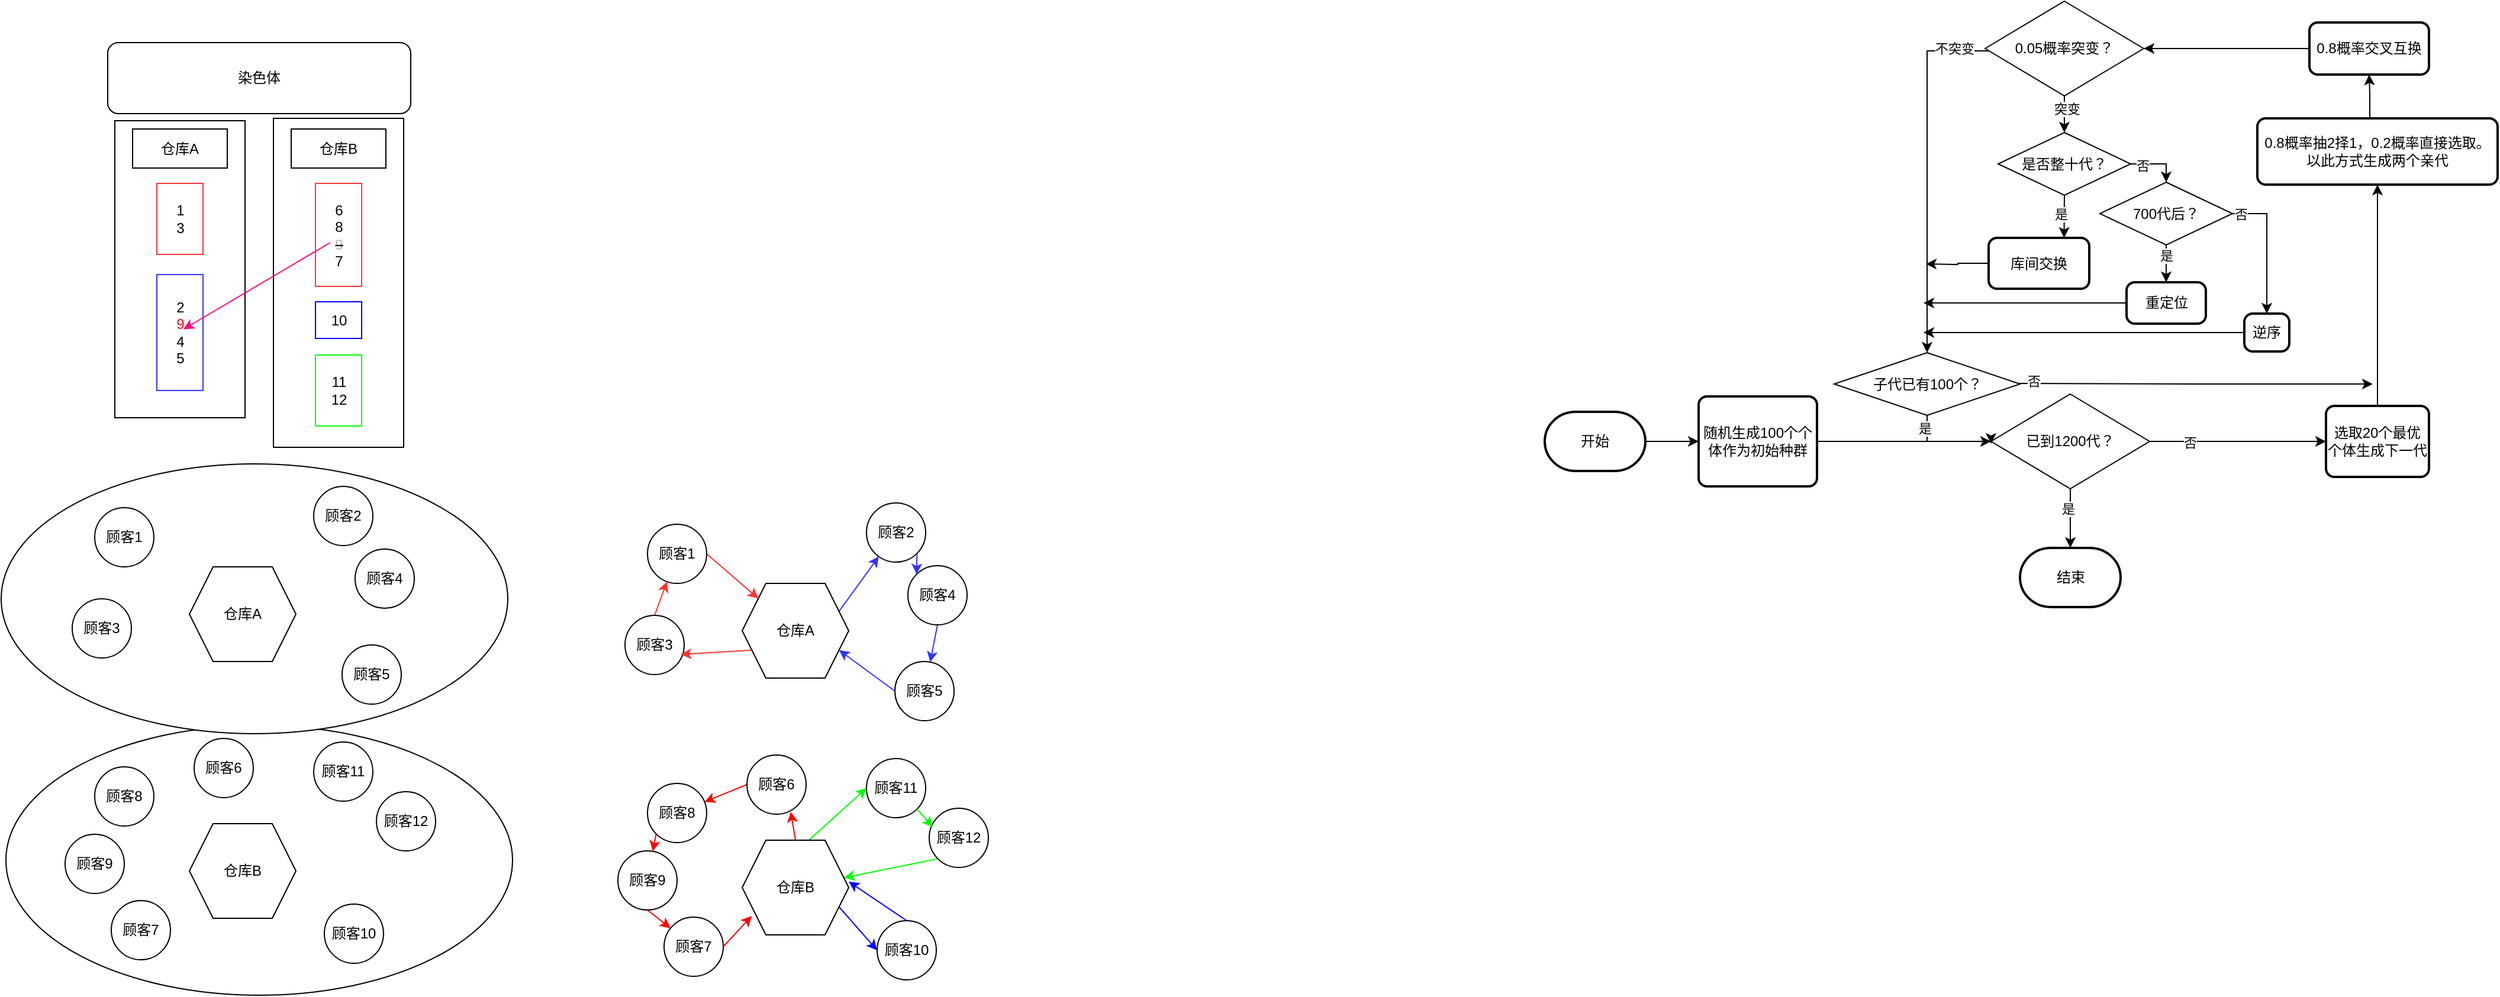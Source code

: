 <mxfile version="24.0.5" type="github">
  <diagram name="第 1 页" id="n94NRZTKu71lL3t-uwo4">
    <mxGraphModel dx="1379" dy="788" grid="0" gridSize="10" guides="1" tooltips="1" connect="1" arrows="1" fold="1" page="1" pageScale="1" pageWidth="2827" pageHeight="1169" math="0" shadow="0">
      <root>
        <mxCell id="0" />
        <mxCell id="1" parent="0" />
        <mxCell id="VPCpuMZCe8_rVb9JE1_2-75" value="" style="ellipse;whiteSpace=wrap;html=1;" vertex="1" parent="1">
          <mxGeometry x="41" y="642" width="428" height="228" as="geometry" />
        </mxCell>
        <mxCell id="VPCpuMZCe8_rVb9JE1_2-74" value="" style="ellipse;whiteSpace=wrap;html=1;" vertex="1" parent="1">
          <mxGeometry x="37" y="421" width="428" height="228" as="geometry" />
        </mxCell>
        <mxCell id="VPCpuMZCe8_rVb9JE1_2-1" value="" style="rounded=0;whiteSpace=wrap;html=1;" vertex="1" parent="1">
          <mxGeometry x="267" y="129" width="110" height="278" as="geometry" />
        </mxCell>
        <mxCell id="VPCpuMZCe8_rVb9JE1_2-2" value="" style="rounded=0;whiteSpace=wrap;html=1;" vertex="1" parent="1">
          <mxGeometry x="133" y="131" width="110" height="251" as="geometry" />
        </mxCell>
        <mxCell id="VPCpuMZCe8_rVb9JE1_2-3" value="染色体" style="rounded=1;whiteSpace=wrap;html=1;" vertex="1" parent="1">
          <mxGeometry x="127" y="65" width="256" height="60" as="geometry" />
        </mxCell>
        <mxCell id="VPCpuMZCe8_rVb9JE1_2-4" value="仓库A" style="rounded=0;whiteSpace=wrap;html=1;" vertex="1" parent="1">
          <mxGeometry x="148" y="138" width="80" height="33" as="geometry" />
        </mxCell>
        <mxCell id="VPCpuMZCe8_rVb9JE1_2-5" value="仓库B" style="rounded=0;whiteSpace=wrap;html=1;" vertex="1" parent="1">
          <mxGeometry x="282" y="138" width="80" height="33" as="geometry" />
        </mxCell>
        <mxCell id="VPCpuMZCe8_rVb9JE1_2-6" value="1&lt;div&gt;3&lt;/div&gt;" style="rounded=0;whiteSpace=wrap;html=1;strokeColor=#FF3333;" vertex="1" parent="1">
          <mxGeometry x="168.5" y="184" width="39" height="60" as="geometry" />
        </mxCell>
        <mxCell id="VPCpuMZCe8_rVb9JE1_2-7" value="2&lt;div&gt;&lt;font color=&quot;#ff0a1b&quot;&gt;9&lt;/font&gt;&lt;br&gt;&lt;div&gt;4&lt;/div&gt;&lt;div&gt;5&lt;/div&gt;&lt;/div&gt;" style="rounded=0;whiteSpace=wrap;html=1;strokeColor=#3333FF;" vertex="1" parent="1">
          <mxGeometry x="168.5" y="261" width="39" height="98" as="geometry" />
        </mxCell>
        <mxCell id="VPCpuMZCe8_rVb9JE1_2-8" value="6&lt;div&gt;8&lt;/div&gt;&lt;div&gt;&lt;strike&gt;&lt;font color=&quot;#b3b3b3&quot;&gt;9&lt;/font&gt;&lt;/strike&gt;&lt;/div&gt;&lt;div&gt;7&lt;/div&gt;" style="rounded=0;whiteSpace=wrap;html=1;strokeColor=#FF3333;" vertex="1" parent="1">
          <mxGeometry x="302.5" y="184" width="39" height="87" as="geometry" />
        </mxCell>
        <mxCell id="VPCpuMZCe8_rVb9JE1_2-9" value="10" style="rounded=0;whiteSpace=wrap;html=1;strokeColor=#0000FF;" vertex="1" parent="1">
          <mxGeometry x="302.5" y="284" width="39" height="31" as="geometry" />
        </mxCell>
        <mxCell id="VPCpuMZCe8_rVb9JE1_2-10" value="11&lt;div&gt;12&lt;/div&gt;" style="rounded=0;whiteSpace=wrap;html=1;strokeColor=#00FF00;" vertex="1" parent="1">
          <mxGeometry x="302.5" y="329" width="39" height="60" as="geometry" />
        </mxCell>
        <mxCell id="VPCpuMZCe8_rVb9JE1_2-11" value="" style="endArrow=classic;html=1;rounded=0;strokeColor=#FF0080;" edge="1" parent="1">
          <mxGeometry width="50" height="50" relative="1" as="geometry">
            <mxPoint x="315" y="234" as="sourcePoint" />
            <mxPoint x="191" y="307.24" as="targetPoint" />
          </mxGeometry>
        </mxCell>
        <mxCell id="VPCpuMZCe8_rVb9JE1_2-13" value="顾客1" style="ellipse;whiteSpace=wrap;html=1;aspect=fixed;" vertex="1" parent="1">
          <mxGeometry x="116" y="458" width="50" height="50" as="geometry" />
        </mxCell>
        <mxCell id="VPCpuMZCe8_rVb9JE1_2-15" value="仓库A" style="shape=hexagon;perimeter=hexagonPerimeter2;whiteSpace=wrap;html=1;fixedSize=1;" vertex="1" parent="1">
          <mxGeometry x="196" y="508" width="90" height="80" as="geometry" />
        </mxCell>
        <mxCell id="VPCpuMZCe8_rVb9JE1_2-17" value="顾客2" style="ellipse;whiteSpace=wrap;html=1;aspect=fixed;" vertex="1" parent="1">
          <mxGeometry x="301" y="440" width="50" height="50" as="geometry" />
        </mxCell>
        <mxCell id="VPCpuMZCe8_rVb9JE1_2-19" value="顾客4" style="ellipse;whiteSpace=wrap;html=1;aspect=fixed;" vertex="1" parent="1">
          <mxGeometry x="336" y="493" width="50" height="50" as="geometry" />
        </mxCell>
        <mxCell id="VPCpuMZCe8_rVb9JE1_2-21" value="顾客3" style="ellipse;whiteSpace=wrap;html=1;aspect=fixed;" vertex="1" parent="1">
          <mxGeometry x="97" y="535" width="50" height="50" as="geometry" />
        </mxCell>
        <mxCell id="VPCpuMZCe8_rVb9JE1_2-22" value="顾客10" style="ellipse;whiteSpace=wrap;html=1;aspect=fixed;" vertex="1" parent="1">
          <mxGeometry x="310" y="793" width="50" height="50" as="geometry" />
        </mxCell>
        <mxCell id="VPCpuMZCe8_rVb9JE1_2-24" value="顾客6" style="ellipse;whiteSpace=wrap;html=1;aspect=fixed;" vertex="1" parent="1">
          <mxGeometry x="200" y="653" width="50" height="50" as="geometry" />
        </mxCell>
        <mxCell id="VPCpuMZCe8_rVb9JE1_2-26" value="顾客8" style="ellipse;whiteSpace=wrap;html=1;aspect=fixed;" vertex="1" parent="1">
          <mxGeometry x="116" y="677" width="50" height="50" as="geometry" />
        </mxCell>
        <mxCell id="VPCpuMZCe8_rVb9JE1_2-28" value="顾客9" style="ellipse;whiteSpace=wrap;html=1;aspect=fixed;" vertex="1" parent="1">
          <mxGeometry x="91" y="734" width="50" height="50" as="geometry" />
        </mxCell>
        <mxCell id="VPCpuMZCe8_rVb9JE1_2-29" value="顾客7" style="ellipse;whiteSpace=wrap;html=1;aspect=fixed;" vertex="1" parent="1">
          <mxGeometry x="130" y="790" width="50" height="50" as="geometry" />
        </mxCell>
        <mxCell id="VPCpuMZCe8_rVb9JE1_2-31" value="顾客5" style="ellipse;whiteSpace=wrap;html=1;aspect=fixed;" vertex="1" parent="1">
          <mxGeometry x="325" y="574" width="50" height="50" as="geometry" />
        </mxCell>
        <mxCell id="VPCpuMZCe8_rVb9JE1_2-33" value="顾客12" style="ellipse;whiteSpace=wrap;html=1;aspect=fixed;" vertex="1" parent="1">
          <mxGeometry x="354" y="698" width="50" height="50" as="geometry" />
        </mxCell>
        <mxCell id="VPCpuMZCe8_rVb9JE1_2-34" value="顾客11" style="ellipse;whiteSpace=wrap;html=1;aspect=fixed;" vertex="1" parent="1">
          <mxGeometry x="301" y="656" width="50" height="50" as="geometry" />
        </mxCell>
        <mxCell id="VPCpuMZCe8_rVb9JE1_2-37" value="仓库B" style="shape=hexagon;perimeter=hexagonPerimeter2;whiteSpace=wrap;html=1;fixedSize=1;" vertex="1" parent="1">
          <mxGeometry x="196" y="725" width="90" height="80" as="geometry" />
        </mxCell>
        <mxCell id="VPCpuMZCe8_rVb9JE1_2-43" style="rounded=0;orthogonalLoop=1;jettySize=auto;html=1;exitX=1;exitY=0.5;exitDx=0;exitDy=0;strokeColor=#FF3333;" edge="1" parent="1" source="VPCpuMZCe8_rVb9JE1_2-44" target="VPCpuMZCe8_rVb9JE1_2-46">
          <mxGeometry relative="1" as="geometry" />
        </mxCell>
        <mxCell id="VPCpuMZCe8_rVb9JE1_2-44" value="顾客1" style="ellipse;whiteSpace=wrap;html=1;aspect=fixed;" vertex="1" parent="1">
          <mxGeometry x="583" y="472" width="50" height="50" as="geometry" />
        </mxCell>
        <mxCell id="VPCpuMZCe8_rVb9JE1_2-45" style="edgeStyle=none;rounded=0;orthogonalLoop=1;jettySize=auto;html=1;exitX=1;exitY=0.25;exitDx=0;exitDy=0;strokeColor=#3333FF;" edge="1" parent="1" source="VPCpuMZCe8_rVb9JE1_2-46" target="VPCpuMZCe8_rVb9JE1_2-48">
          <mxGeometry relative="1" as="geometry" />
        </mxCell>
        <mxCell id="VPCpuMZCe8_rVb9JE1_2-46" value="仓库A" style="shape=hexagon;perimeter=hexagonPerimeter2;whiteSpace=wrap;html=1;fixedSize=1;" vertex="1" parent="1">
          <mxGeometry x="663" y="522" width="90" height="80" as="geometry" />
        </mxCell>
        <mxCell id="VPCpuMZCe8_rVb9JE1_2-47" style="edgeStyle=none;rounded=0;orthogonalLoop=1;jettySize=auto;html=1;exitX=1;exitY=1;exitDx=0;exitDy=0;entryX=0;entryY=0;entryDx=0;entryDy=0;strokeColor=#3333FF;" edge="1" parent="1" source="VPCpuMZCe8_rVb9JE1_2-48" target="VPCpuMZCe8_rVb9JE1_2-50">
          <mxGeometry relative="1" as="geometry" />
        </mxCell>
        <mxCell id="VPCpuMZCe8_rVb9JE1_2-48" value="顾客2" style="ellipse;whiteSpace=wrap;html=1;aspect=fixed;" vertex="1" parent="1">
          <mxGeometry x="768" y="454" width="50" height="50" as="geometry" />
        </mxCell>
        <mxCell id="VPCpuMZCe8_rVb9JE1_2-49" style="edgeStyle=none;rounded=0;orthogonalLoop=1;jettySize=auto;html=1;exitX=0.5;exitY=1;exitDx=0;exitDy=0;strokeColor=#3333FF;" edge="1" parent="1" source="VPCpuMZCe8_rVb9JE1_2-50" target="VPCpuMZCe8_rVb9JE1_2-62">
          <mxGeometry relative="1" as="geometry" />
        </mxCell>
        <mxCell id="VPCpuMZCe8_rVb9JE1_2-50" value="顾客4" style="ellipse;whiteSpace=wrap;html=1;aspect=fixed;" vertex="1" parent="1">
          <mxGeometry x="803" y="507" width="50" height="50" as="geometry" />
        </mxCell>
        <mxCell id="VPCpuMZCe8_rVb9JE1_2-51" style="rounded=0;orthogonalLoop=1;jettySize=auto;html=1;exitX=0.5;exitY=0;exitDx=0;exitDy=0;strokeColor=#FF3333;" edge="1" parent="1" source="VPCpuMZCe8_rVb9JE1_2-52" target="VPCpuMZCe8_rVb9JE1_2-44">
          <mxGeometry relative="1" as="geometry" />
        </mxCell>
        <mxCell id="VPCpuMZCe8_rVb9JE1_2-52" value="顾客3" style="ellipse;whiteSpace=wrap;html=1;aspect=fixed;" vertex="1" parent="1">
          <mxGeometry x="564" y="549" width="50" height="50" as="geometry" />
        </mxCell>
        <mxCell id="VPCpuMZCe8_rVb9JE1_2-53" value="顾客10" style="ellipse;whiteSpace=wrap;html=1;aspect=fixed;" vertex="1" parent="1">
          <mxGeometry x="777" y="807" width="50" height="50" as="geometry" />
        </mxCell>
        <mxCell id="VPCpuMZCe8_rVb9JE1_2-54" style="edgeStyle=none;rounded=0;orthogonalLoop=1;jettySize=auto;html=1;exitX=0;exitY=0.5;exitDx=0;exitDy=0;strokeColor=#FF0000;" edge="1" parent="1" source="VPCpuMZCe8_rVb9JE1_2-55" target="VPCpuMZCe8_rVb9JE1_2-57">
          <mxGeometry relative="1" as="geometry" />
        </mxCell>
        <mxCell id="VPCpuMZCe8_rVb9JE1_2-55" value="顾客6" style="ellipse;whiteSpace=wrap;html=1;aspect=fixed;" vertex="1" parent="1">
          <mxGeometry x="667" y="667" width="50" height="50" as="geometry" />
        </mxCell>
        <mxCell id="VPCpuMZCe8_rVb9JE1_2-56" style="edgeStyle=none;rounded=0;orthogonalLoop=1;jettySize=auto;html=1;exitX=0;exitY=1;exitDx=0;exitDy=0;strokeColor=#FF0000;" edge="1" parent="1" source="VPCpuMZCe8_rVb9JE1_2-57" target="VPCpuMZCe8_rVb9JE1_2-59">
          <mxGeometry relative="1" as="geometry" />
        </mxCell>
        <mxCell id="VPCpuMZCe8_rVb9JE1_2-57" value="顾客8" style="ellipse;whiteSpace=wrap;html=1;aspect=fixed;" vertex="1" parent="1">
          <mxGeometry x="583" y="691" width="50" height="50" as="geometry" />
        </mxCell>
        <mxCell id="VPCpuMZCe8_rVb9JE1_2-58" style="edgeStyle=none;rounded=0;orthogonalLoop=1;jettySize=auto;html=1;exitX=0.5;exitY=1;exitDx=0;exitDy=0;strokeColor=#FF0000;" edge="1" parent="1" source="VPCpuMZCe8_rVb9JE1_2-59" target="VPCpuMZCe8_rVb9JE1_2-60">
          <mxGeometry relative="1" as="geometry" />
        </mxCell>
        <mxCell id="VPCpuMZCe8_rVb9JE1_2-59" value="顾客9" style="ellipse;whiteSpace=wrap;html=1;aspect=fixed;" vertex="1" parent="1">
          <mxGeometry x="558" y="748" width="50" height="50" as="geometry" />
        </mxCell>
        <mxCell id="VPCpuMZCe8_rVb9JE1_2-60" value="顾客7" style="ellipse;whiteSpace=wrap;html=1;aspect=fixed;" vertex="1" parent="1">
          <mxGeometry x="597" y="804" width="50" height="50" as="geometry" />
        </mxCell>
        <mxCell id="VPCpuMZCe8_rVb9JE1_2-61" style="edgeStyle=none;rounded=0;orthogonalLoop=1;jettySize=auto;html=1;exitX=0;exitY=0.5;exitDx=0;exitDy=0;entryX=1;entryY=0.75;entryDx=0;entryDy=0;strokeColor=#3333FF;" edge="1" parent="1" source="VPCpuMZCe8_rVb9JE1_2-62" target="VPCpuMZCe8_rVb9JE1_2-46">
          <mxGeometry relative="1" as="geometry" />
        </mxCell>
        <mxCell id="VPCpuMZCe8_rVb9JE1_2-62" value="顾客5" style="ellipse;whiteSpace=wrap;html=1;aspect=fixed;" vertex="1" parent="1">
          <mxGeometry x="792" y="588" width="50" height="50" as="geometry" />
        </mxCell>
        <mxCell id="VPCpuMZCe8_rVb9JE1_2-63" style="edgeStyle=none;rounded=0;orthogonalLoop=1;jettySize=auto;html=1;exitX=0;exitY=1;exitDx=0;exitDy=0;strokeColor=#00FF00;" edge="1" parent="1" source="VPCpuMZCe8_rVb9JE1_2-64" target="VPCpuMZCe8_rVb9JE1_2-68">
          <mxGeometry relative="1" as="geometry" />
        </mxCell>
        <mxCell id="VPCpuMZCe8_rVb9JE1_2-64" value="顾客12" style="ellipse;whiteSpace=wrap;html=1;aspect=fixed;" vertex="1" parent="1">
          <mxGeometry x="821" y="712" width="50" height="50" as="geometry" />
        </mxCell>
        <mxCell id="VPCpuMZCe8_rVb9JE1_2-65" value="顾客11" style="ellipse;whiteSpace=wrap;html=1;aspect=fixed;" vertex="1" parent="1">
          <mxGeometry x="768" y="670" width="50" height="50" as="geometry" />
        </mxCell>
        <mxCell id="VPCpuMZCe8_rVb9JE1_2-66" style="edgeStyle=none;rounded=0;orthogonalLoop=1;jettySize=auto;html=1;exitX=1;exitY=0.75;exitDx=0;exitDy=0;entryX=0;entryY=0.5;entryDx=0;entryDy=0;strokeColor=#0000FF;" edge="1" parent="1" source="VPCpuMZCe8_rVb9JE1_2-68" target="VPCpuMZCe8_rVb9JE1_2-53">
          <mxGeometry relative="1" as="geometry" />
        </mxCell>
        <mxCell id="VPCpuMZCe8_rVb9JE1_2-67" style="edgeStyle=none;rounded=0;orthogonalLoop=1;jettySize=auto;html=1;exitX=0.625;exitY=0;exitDx=0;exitDy=0;entryX=0;entryY=0.5;entryDx=0;entryDy=0;strokeColor=#00FF00;" edge="1" parent="1" source="VPCpuMZCe8_rVb9JE1_2-68" target="VPCpuMZCe8_rVb9JE1_2-65">
          <mxGeometry relative="1" as="geometry" />
        </mxCell>
        <mxCell id="VPCpuMZCe8_rVb9JE1_2-68" value="仓库B" style="shape=hexagon;perimeter=hexagonPerimeter2;whiteSpace=wrap;html=1;fixedSize=1;" vertex="1" parent="1">
          <mxGeometry x="663" y="739" width="90" height="80" as="geometry" />
        </mxCell>
        <mxCell id="VPCpuMZCe8_rVb9JE1_2-69" style="rounded=0;orthogonalLoop=1;jettySize=auto;html=1;exitX=0;exitY=0.75;exitDx=0;exitDy=0;entryX=0.94;entryY=0.66;entryDx=0;entryDy=0;entryPerimeter=0;strokeColor=#FF3333;" edge="1" parent="1" source="VPCpuMZCe8_rVb9JE1_2-46" target="VPCpuMZCe8_rVb9JE1_2-52">
          <mxGeometry relative="1" as="geometry" />
        </mxCell>
        <mxCell id="VPCpuMZCe8_rVb9JE1_2-70" style="edgeStyle=none;rounded=0;orthogonalLoop=1;jettySize=auto;html=1;exitX=0.5;exitY=0;exitDx=0;exitDy=0;entryX=0.74;entryY=0.96;entryDx=0;entryDy=0;entryPerimeter=0;strokeColor=#FF0000;" edge="1" parent="1" source="VPCpuMZCe8_rVb9JE1_2-68" target="VPCpuMZCe8_rVb9JE1_2-55">
          <mxGeometry relative="1" as="geometry" />
        </mxCell>
        <mxCell id="VPCpuMZCe8_rVb9JE1_2-71" style="edgeStyle=none;rounded=0;orthogonalLoop=1;jettySize=auto;html=1;exitX=1;exitY=0.5;exitDx=0;exitDy=0;entryX=0.089;entryY=0.8;entryDx=0;entryDy=0;entryPerimeter=0;strokeColor=#FF0000;" edge="1" parent="1" source="VPCpuMZCe8_rVb9JE1_2-60" target="VPCpuMZCe8_rVb9JE1_2-68">
          <mxGeometry relative="1" as="geometry" />
        </mxCell>
        <mxCell id="VPCpuMZCe8_rVb9JE1_2-72" style="edgeStyle=none;rounded=0;orthogonalLoop=1;jettySize=auto;html=1;exitX=0.5;exitY=0;exitDx=0;exitDy=0;entryX=1;entryY=0.438;entryDx=0;entryDy=0;entryPerimeter=0;strokeColor=#0000FF;" edge="1" parent="1" source="VPCpuMZCe8_rVb9JE1_2-53" target="VPCpuMZCe8_rVb9JE1_2-68">
          <mxGeometry relative="1" as="geometry" />
        </mxCell>
        <mxCell id="VPCpuMZCe8_rVb9JE1_2-73" style="edgeStyle=none;rounded=0;orthogonalLoop=1;jettySize=auto;html=1;exitX=1;exitY=1;exitDx=0;exitDy=0;entryX=0.06;entryY=0.32;entryDx=0;entryDy=0;entryPerimeter=0;strokeColor=#00FF00;" edge="1" parent="1" source="VPCpuMZCe8_rVb9JE1_2-65" target="VPCpuMZCe8_rVb9JE1_2-64">
          <mxGeometry relative="1" as="geometry" />
        </mxCell>
        <mxCell id="VPCpuMZCe8_rVb9JE1_2-78" style="edgeStyle=orthogonalEdgeStyle;rounded=0;orthogonalLoop=1;jettySize=auto;html=1;exitX=1;exitY=0.5;exitDx=0;exitDy=0;exitPerimeter=0;" edge="1" parent="1" source="VPCpuMZCe8_rVb9JE1_2-76" target="VPCpuMZCe8_rVb9JE1_2-77">
          <mxGeometry relative="1" as="geometry" />
        </mxCell>
        <mxCell id="VPCpuMZCe8_rVb9JE1_2-76" value="开始" style="strokeWidth=2;html=1;shape=mxgraph.flowchart.terminator;whiteSpace=wrap;" vertex="1" parent="1">
          <mxGeometry x="1341" y="377" width="85" height="50" as="geometry" />
        </mxCell>
        <mxCell id="VPCpuMZCe8_rVb9JE1_2-79" style="edgeStyle=orthogonalEdgeStyle;rounded=0;orthogonalLoop=1;jettySize=auto;html=1;exitX=1;exitY=0.5;exitDx=0;exitDy=0;entryX=0;entryY=0.5;entryDx=0;entryDy=0;" edge="1" parent="1" source="VPCpuMZCe8_rVb9JE1_2-77" target="VPCpuMZCe8_rVb9JE1_2-81">
          <mxGeometry relative="1" as="geometry">
            <mxPoint x="1738" y="404" as="targetPoint" />
          </mxGeometry>
        </mxCell>
        <mxCell id="VPCpuMZCe8_rVb9JE1_2-77" value="随机生成100个个体作为初始种群" style="rounded=1;whiteSpace=wrap;html=1;absoluteArcSize=1;arcSize=14;strokeWidth=2;" vertex="1" parent="1">
          <mxGeometry x="1471" y="364" width="100" height="76" as="geometry" />
        </mxCell>
        <mxCell id="VPCpuMZCe8_rVb9JE1_2-116" style="edgeStyle=orthogonalEdgeStyle;rounded=0;orthogonalLoop=1;jettySize=auto;html=1;exitX=0.5;exitY=0;exitDx=0;exitDy=0;entryX=0.5;entryY=1;entryDx=0;entryDy=0;" edge="1" parent="1" source="VPCpuMZCe8_rVb9JE1_2-80" target="VPCpuMZCe8_rVb9JE1_2-88">
          <mxGeometry relative="1" as="geometry" />
        </mxCell>
        <mxCell id="VPCpuMZCe8_rVb9JE1_2-80" value="选取20个最优个体生成下一代" style="rounded=1;whiteSpace=wrap;html=1;absoluteArcSize=1;arcSize=14;strokeWidth=2;" vertex="1" parent="1">
          <mxGeometry x="2001" y="372" width="87" height="60" as="geometry" />
        </mxCell>
        <mxCell id="VPCpuMZCe8_rVb9JE1_2-82" style="edgeStyle=orthogonalEdgeStyle;rounded=0;orthogonalLoop=1;jettySize=auto;html=1;exitX=1;exitY=0.5;exitDx=0;exitDy=0;entryX=0;entryY=0.5;entryDx=0;entryDy=0;" edge="1" parent="1" source="VPCpuMZCe8_rVb9JE1_2-81" target="VPCpuMZCe8_rVb9JE1_2-80">
          <mxGeometry relative="1" as="geometry" />
        </mxCell>
        <mxCell id="VPCpuMZCe8_rVb9JE1_2-83" value="否" style="edgeLabel;html=1;align=center;verticalAlign=middle;resizable=0;points=[];" vertex="1" connectable="0" parent="VPCpuMZCe8_rVb9JE1_2-82">
          <mxGeometry x="-0.552" y="-1" relative="1" as="geometry">
            <mxPoint as="offset" />
          </mxGeometry>
        </mxCell>
        <mxCell id="VPCpuMZCe8_rVb9JE1_2-84" style="edgeStyle=orthogonalEdgeStyle;rounded=0;orthogonalLoop=1;jettySize=auto;html=1;exitX=0.5;exitY=1;exitDx=0;exitDy=0;entryX=0.5;entryY=0;entryDx=0;entryDy=0;entryPerimeter=0;" edge="1" parent="1" source="VPCpuMZCe8_rVb9JE1_2-81" target="VPCpuMZCe8_rVb9JE1_2-87">
          <mxGeometry relative="1" as="geometry">
            <mxPoint x="1785" y="476" as="targetPoint" />
          </mxGeometry>
        </mxCell>
        <mxCell id="VPCpuMZCe8_rVb9JE1_2-85" value="是" style="edgeLabel;html=1;align=center;verticalAlign=middle;resizable=0;points=[];" vertex="1" connectable="0" parent="VPCpuMZCe8_rVb9JE1_2-84">
          <mxGeometry x="0.059" y="-2" relative="1" as="geometry">
            <mxPoint y="-10" as="offset" />
          </mxGeometry>
        </mxCell>
        <mxCell id="VPCpuMZCe8_rVb9JE1_2-81" value="已到1200代？" style="rhombus;whiteSpace=wrap;html=1;" vertex="1" parent="1">
          <mxGeometry x="1718" y="362" width="134" height="80" as="geometry" />
        </mxCell>
        <mxCell id="VPCpuMZCe8_rVb9JE1_2-87" value="结束" style="strokeWidth=2;html=1;shape=mxgraph.flowchart.terminator;whiteSpace=wrap;" vertex="1" parent="1">
          <mxGeometry x="1742.5" y="492" width="85" height="50" as="geometry" />
        </mxCell>
        <mxCell id="VPCpuMZCe8_rVb9JE1_2-91" style="edgeStyle=orthogonalEdgeStyle;rounded=0;orthogonalLoop=1;jettySize=auto;html=1;exitX=0.25;exitY=0;exitDx=0;exitDy=0;entryX=0.5;entryY=1;entryDx=0;entryDy=0;" edge="1" parent="1" source="VPCpuMZCe8_rVb9JE1_2-88" target="VPCpuMZCe8_rVb9JE1_2-90">
          <mxGeometry relative="1" as="geometry">
            <Array as="points">
              <mxPoint x="2038" y="129" />
              <mxPoint x="2038" y="109" />
            </Array>
          </mxGeometry>
        </mxCell>
        <mxCell id="VPCpuMZCe8_rVb9JE1_2-88" value="0.8概率抽2择1，0.2概率直接选取。&lt;div&gt;以此方式生成两个亲代&lt;/div&gt;" style="rounded=1;whiteSpace=wrap;html=1;absoluteArcSize=1;arcSize=14;strokeWidth=2;" vertex="1" parent="1">
          <mxGeometry x="1943" y="129" width="203" height="56" as="geometry" />
        </mxCell>
        <mxCell id="VPCpuMZCe8_rVb9JE1_2-95" style="edgeStyle=orthogonalEdgeStyle;rounded=0;orthogonalLoop=1;jettySize=auto;html=1;entryX=1;entryY=0.5;entryDx=0;entryDy=0;" edge="1" parent="1" source="VPCpuMZCe8_rVb9JE1_2-90" target="VPCpuMZCe8_rVb9JE1_2-92">
          <mxGeometry relative="1" as="geometry" />
        </mxCell>
        <mxCell id="VPCpuMZCe8_rVb9JE1_2-90" value="0.8概率交叉互换" style="rounded=1;whiteSpace=wrap;html=1;absoluteArcSize=1;arcSize=14;strokeWidth=2;" vertex="1" parent="1">
          <mxGeometry x="1987" y="48" width="101" height="44" as="geometry" />
        </mxCell>
        <mxCell id="VPCpuMZCe8_rVb9JE1_2-93" style="edgeStyle=orthogonalEdgeStyle;rounded=0;orthogonalLoop=1;jettySize=auto;html=1;entryX=0.5;entryY=0;entryDx=0;entryDy=0;" edge="1" parent="1" source="VPCpuMZCe8_rVb9JE1_2-92" target="VPCpuMZCe8_rVb9JE1_2-112">
          <mxGeometry relative="1" as="geometry">
            <mxPoint x="1664" y="306" as="targetPoint" />
            <Array as="points">
              <mxPoint x="1664" y="72" />
            </Array>
          </mxGeometry>
        </mxCell>
        <mxCell id="VPCpuMZCe8_rVb9JE1_2-94" value="不突变" style="edgeLabel;html=1;align=center;verticalAlign=middle;resizable=0;points=[];" vertex="1" connectable="0" parent="VPCpuMZCe8_rVb9JE1_2-93">
          <mxGeometry x="-0.805" y="-2" relative="1" as="geometry">
            <mxPoint as="offset" />
          </mxGeometry>
        </mxCell>
        <mxCell id="VPCpuMZCe8_rVb9JE1_2-92" value="0.05概率突变？" style="rhombus;whiteSpace=wrap;html=1;" vertex="1" parent="1">
          <mxGeometry x="1713" y="30" width="134" height="80" as="geometry" />
        </mxCell>
        <mxCell id="VPCpuMZCe8_rVb9JE1_2-100" style="edgeStyle=orthogonalEdgeStyle;rounded=0;orthogonalLoop=1;jettySize=auto;html=1;exitX=1;exitY=0.5;exitDx=0;exitDy=0;entryX=0.5;entryY=0;entryDx=0;entryDy=0;" edge="1" parent="1" source="VPCpuMZCe8_rVb9JE1_2-96" target="VPCpuMZCe8_rVb9JE1_2-99">
          <mxGeometry relative="1" as="geometry" />
        </mxCell>
        <mxCell id="VPCpuMZCe8_rVb9JE1_2-101" value="否" style="edgeLabel;html=1;align=center;verticalAlign=middle;resizable=0;points=[];" vertex="1" connectable="0" parent="VPCpuMZCe8_rVb9JE1_2-100">
          <mxGeometry x="-0.57" relative="1" as="geometry">
            <mxPoint y="1" as="offset" />
          </mxGeometry>
        </mxCell>
        <mxCell id="VPCpuMZCe8_rVb9JE1_2-104" style="edgeStyle=orthogonalEdgeStyle;rounded=0;orthogonalLoop=1;jettySize=auto;html=1;exitX=0.5;exitY=1;exitDx=0;exitDy=0;entryX=0.75;entryY=0;entryDx=0;entryDy=0;" edge="1" parent="1" source="VPCpuMZCe8_rVb9JE1_2-96" target="VPCpuMZCe8_rVb9JE1_2-103">
          <mxGeometry relative="1" as="geometry" />
        </mxCell>
        <mxCell id="VPCpuMZCe8_rVb9JE1_2-105" value="是" style="edgeLabel;html=1;align=center;verticalAlign=middle;resizable=0;points=[];" vertex="1" connectable="0" parent="VPCpuMZCe8_rVb9JE1_2-104">
          <mxGeometry x="-0.119" y="-3" relative="1" as="geometry">
            <mxPoint as="offset" />
          </mxGeometry>
        </mxCell>
        <mxCell id="VPCpuMZCe8_rVb9JE1_2-96" value="是否整十代？" style="rhombus;whiteSpace=wrap;html=1;" vertex="1" parent="1">
          <mxGeometry x="1724" y="141" width="112" height="53" as="geometry" />
        </mxCell>
        <mxCell id="VPCpuMZCe8_rVb9JE1_2-97" style="edgeStyle=orthogonalEdgeStyle;rounded=0;orthogonalLoop=1;jettySize=auto;html=1;exitX=0.5;exitY=1;exitDx=0;exitDy=0;entryX=0.5;entryY=0;entryDx=0;entryDy=0;entryPerimeter=0;" edge="1" parent="1" source="VPCpuMZCe8_rVb9JE1_2-92" target="VPCpuMZCe8_rVb9JE1_2-96">
          <mxGeometry relative="1" as="geometry" />
        </mxCell>
        <mxCell id="VPCpuMZCe8_rVb9JE1_2-98" value="突变" style="edgeLabel;html=1;align=center;verticalAlign=middle;resizable=0;points=[];" vertex="1" connectable="0" parent="VPCpuMZCe8_rVb9JE1_2-97">
          <mxGeometry x="-0.333" y="2" relative="1" as="geometry">
            <mxPoint as="offset" />
          </mxGeometry>
        </mxCell>
        <mxCell id="VPCpuMZCe8_rVb9JE1_2-106" style="edgeStyle=orthogonalEdgeStyle;rounded=0;orthogonalLoop=1;jettySize=auto;html=1;exitX=1;exitY=0.5;exitDx=0;exitDy=0;entryX=0.5;entryY=0;entryDx=0;entryDy=0;" edge="1" parent="1" source="VPCpuMZCe8_rVb9JE1_2-99" target="VPCpuMZCe8_rVb9JE1_2-107">
          <mxGeometry relative="1" as="geometry">
            <mxPoint x="2005" y="232" as="targetPoint" />
            <mxPoint x="1993" y="209.5" as="sourcePoint" />
          </mxGeometry>
        </mxCell>
        <mxCell id="VPCpuMZCe8_rVb9JE1_2-108" value="否" style="edgeLabel;html=1;align=center;verticalAlign=middle;resizable=0;points=[];" vertex="1" connectable="0" parent="VPCpuMZCe8_rVb9JE1_2-106">
          <mxGeometry x="-0.12" y="-3" relative="1" as="geometry">
            <mxPoint x="-19" y="-21" as="offset" />
          </mxGeometry>
        </mxCell>
        <mxCell id="VPCpuMZCe8_rVb9JE1_2-109" style="edgeStyle=orthogonalEdgeStyle;rounded=0;orthogonalLoop=1;jettySize=auto;html=1;exitX=0.5;exitY=1;exitDx=0;exitDy=0;entryX=0.5;entryY=0;entryDx=0;entryDy=0;" edge="1" parent="1" source="VPCpuMZCe8_rVb9JE1_2-99" target="VPCpuMZCe8_rVb9JE1_2-110">
          <mxGeometry relative="1" as="geometry">
            <mxPoint x="1866" y="271" as="targetPoint" />
          </mxGeometry>
        </mxCell>
        <mxCell id="VPCpuMZCe8_rVb9JE1_2-111" value="是" style="edgeLabel;html=1;align=center;verticalAlign=middle;resizable=0;points=[];" vertex="1" connectable="0" parent="VPCpuMZCe8_rVb9JE1_2-109">
          <mxGeometry x="-0.429" relative="1" as="geometry">
            <mxPoint as="offset" />
          </mxGeometry>
        </mxCell>
        <mxCell id="VPCpuMZCe8_rVb9JE1_2-99" value="700代后？" style="rhombus;whiteSpace=wrap;html=1;" vertex="1" parent="1">
          <mxGeometry x="1810" y="183" width="112" height="53" as="geometry" />
        </mxCell>
        <mxCell id="VPCpuMZCe8_rVb9JE1_2-119" style="edgeStyle=orthogonalEdgeStyle;rounded=0;orthogonalLoop=1;jettySize=auto;html=1;exitX=0;exitY=0.5;exitDx=0;exitDy=0;" edge="1" parent="1" source="VPCpuMZCe8_rVb9JE1_2-103">
          <mxGeometry relative="1" as="geometry">
            <mxPoint x="1663" y="252" as="targetPoint" />
          </mxGeometry>
        </mxCell>
        <mxCell id="VPCpuMZCe8_rVb9JE1_2-103" value="库间交换" style="rounded=1;whiteSpace=wrap;html=1;absoluteArcSize=1;arcSize=14;strokeWidth=2;" vertex="1" parent="1">
          <mxGeometry x="1716" y="230" width="85" height="43" as="geometry" />
        </mxCell>
        <mxCell id="VPCpuMZCe8_rVb9JE1_2-118" style="edgeStyle=orthogonalEdgeStyle;rounded=0;orthogonalLoop=1;jettySize=auto;html=1;exitX=0;exitY=0.5;exitDx=0;exitDy=0;" edge="1" parent="1" source="VPCpuMZCe8_rVb9JE1_2-107">
          <mxGeometry relative="1" as="geometry">
            <mxPoint x="1661" y="310" as="targetPoint" />
          </mxGeometry>
        </mxCell>
        <mxCell id="VPCpuMZCe8_rVb9JE1_2-107" value="逆序" style="rounded=1;whiteSpace=wrap;html=1;absoluteArcSize=1;arcSize=14;strokeWidth=2;" vertex="1" parent="1">
          <mxGeometry x="1932" y="294" width="38" height="32" as="geometry" />
        </mxCell>
        <mxCell id="VPCpuMZCe8_rVb9JE1_2-120" style="edgeStyle=orthogonalEdgeStyle;rounded=0;orthogonalLoop=1;jettySize=auto;html=1;exitX=0;exitY=0.5;exitDx=0;exitDy=0;" edge="1" parent="1" source="VPCpuMZCe8_rVb9JE1_2-110">
          <mxGeometry relative="1" as="geometry">
            <mxPoint x="1661" y="285" as="targetPoint" />
          </mxGeometry>
        </mxCell>
        <mxCell id="VPCpuMZCe8_rVb9JE1_2-110" value="重定位" style="rounded=1;whiteSpace=wrap;html=1;absoluteArcSize=1;arcSize=14;strokeWidth=2;" vertex="1" parent="1">
          <mxGeometry x="1832.5" y="267.5" width="67" height="35" as="geometry" />
        </mxCell>
        <mxCell id="VPCpuMZCe8_rVb9JE1_2-115" style="edgeStyle=orthogonalEdgeStyle;rounded=0;orthogonalLoop=1;jettySize=auto;html=1;exitX=1;exitY=0.5;exitDx=0;exitDy=0;" edge="1" parent="1">
          <mxGeometry relative="1" as="geometry">
            <mxPoint x="2040.5" y="353.5" as="targetPoint" />
            <mxPoint x="1740" y="353" as="sourcePoint" />
          </mxGeometry>
        </mxCell>
        <mxCell id="VPCpuMZCe8_rVb9JE1_2-117" value="否" style="edgeLabel;html=1;align=center;verticalAlign=middle;resizable=0;points=[];" vertex="1" connectable="0" parent="VPCpuMZCe8_rVb9JE1_2-115">
          <mxGeometry x="-0.947" y="2" relative="1" as="geometry">
            <mxPoint x="6" as="offset" />
          </mxGeometry>
        </mxCell>
        <mxCell id="VPCpuMZCe8_rVb9JE1_2-112" value="子代已有100个？" style="rhombus;whiteSpace=wrap;html=1;" vertex="1" parent="1">
          <mxGeometry x="1585.5" y="327" width="157" height="53" as="geometry" />
        </mxCell>
        <mxCell id="VPCpuMZCe8_rVb9JE1_2-113" style="edgeStyle=orthogonalEdgeStyle;rounded=0;orthogonalLoop=1;jettySize=auto;html=1;exitX=0.5;exitY=1;exitDx=0;exitDy=0;entryX=0;entryY=0.525;entryDx=0;entryDy=0;entryPerimeter=0;" edge="1" parent="1" source="VPCpuMZCe8_rVb9JE1_2-112" target="VPCpuMZCe8_rVb9JE1_2-81">
          <mxGeometry relative="1" as="geometry">
            <Array as="points">
              <mxPoint x="1664" y="402" />
              <mxPoint x="1718" y="402" />
            </Array>
          </mxGeometry>
        </mxCell>
        <mxCell id="VPCpuMZCe8_rVb9JE1_2-114" value="是" style="edgeLabel;html=1;align=center;verticalAlign=middle;resizable=0;points=[];" vertex="1" connectable="0" parent="VPCpuMZCe8_rVb9JE1_2-113">
          <mxGeometry x="-0.718" y="-2" relative="1" as="geometry">
            <mxPoint as="offset" />
          </mxGeometry>
        </mxCell>
      </root>
    </mxGraphModel>
  </diagram>
</mxfile>
